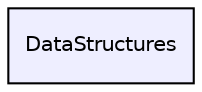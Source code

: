 digraph "DataStructures" {
  compound=true
  node [ fontsize="10", fontname="Helvetica"];
  edge [ labelfontsize="10", labelfontname="Helvetica"];
  dir_40af4d180baacc280484842de2ed7bd7 [shape=box, label="DataStructures", style="filled", fillcolor="#eeeeff", pencolor="black", URL="dir_40af4d180baacc280484842de2ed7bd7.html"];
}
